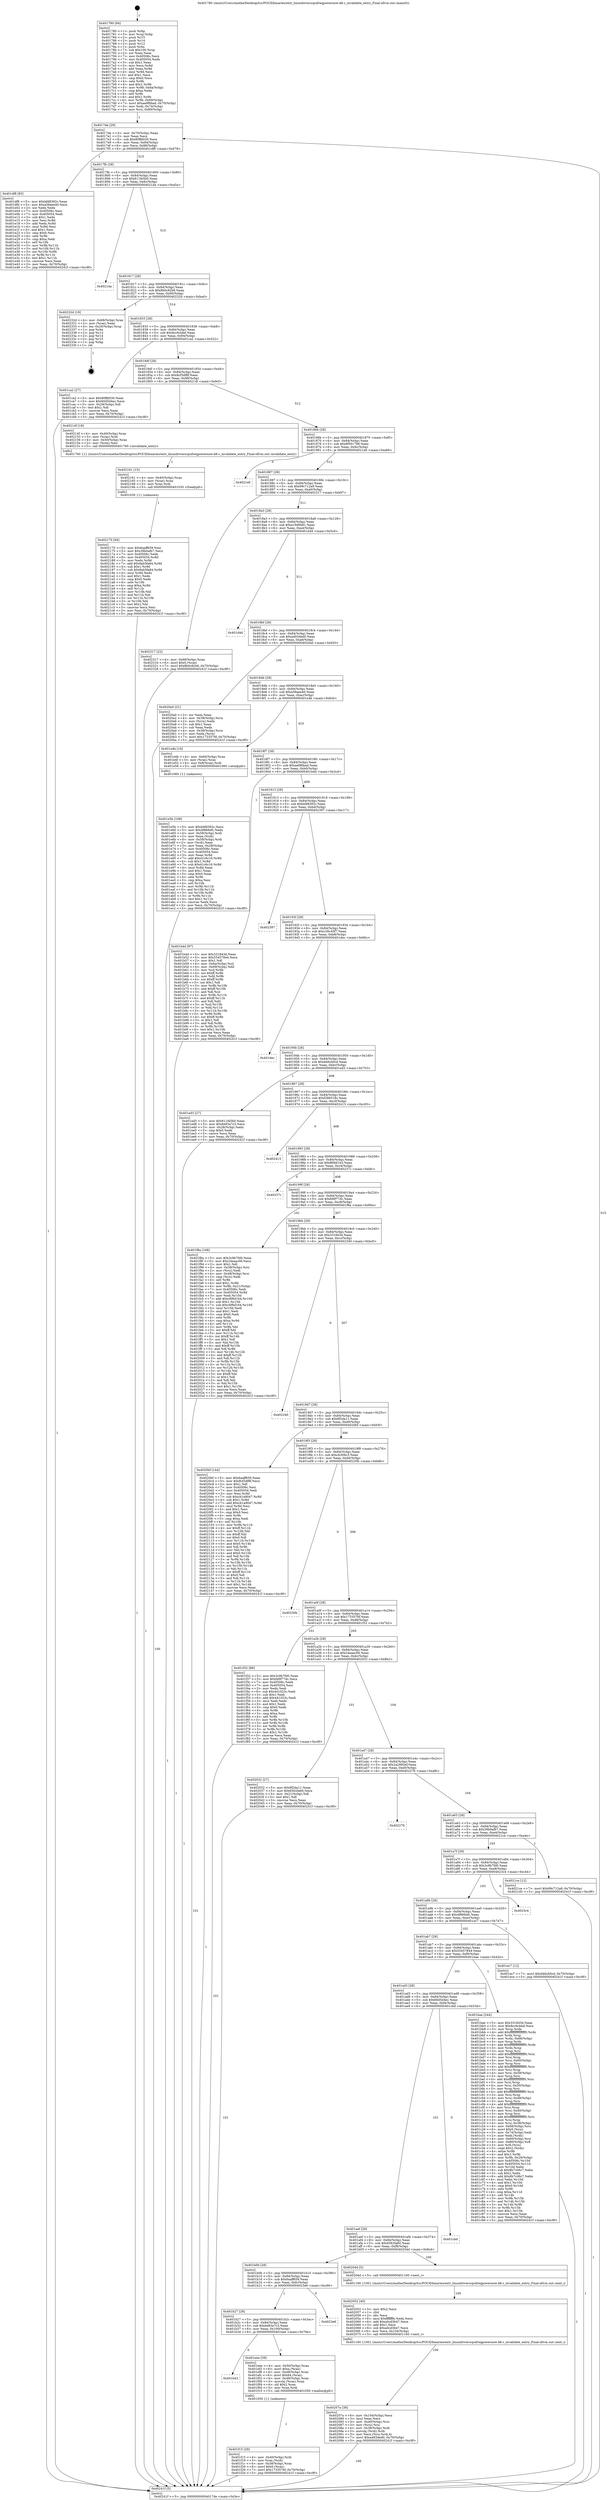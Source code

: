 digraph "0x401780" {
  label = "0x401780 (/mnt/c/Users/mathe/Desktop/tcc/POCII/binaries/extr_linuxdriverscpufreqpowernow-k8.c_invalidate_entry_Final-ollvm.out::main(0))"
  labelloc = "t"
  node[shape=record]

  Entry [label="",width=0.3,height=0.3,shape=circle,fillcolor=black,style=filled]
  "0x4017de" [label="{
     0x4017de [29]\l
     | [instrs]\l
     &nbsp;&nbsp;0x4017de \<+3\>: mov -0x70(%rbp),%eax\l
     &nbsp;&nbsp;0x4017e1 \<+2\>: mov %eax,%ecx\l
     &nbsp;&nbsp;0x4017e3 \<+6\>: sub $0x80ffd030,%ecx\l
     &nbsp;&nbsp;0x4017e9 \<+6\>: mov %eax,-0x84(%rbp)\l
     &nbsp;&nbsp;0x4017ef \<+6\>: mov %ecx,-0x88(%rbp)\l
     &nbsp;&nbsp;0x4017f5 \<+6\>: je 0000000000401df8 \<main+0x678\>\l
  }"]
  "0x401df8" [label="{
     0x401df8 [83]\l
     | [instrs]\l
     &nbsp;&nbsp;0x401df8 \<+5\>: mov $0xbfd8392c,%eax\l
     &nbsp;&nbsp;0x401dfd \<+5\>: mov $0xa58aee40,%ecx\l
     &nbsp;&nbsp;0x401e02 \<+2\>: xor %edx,%edx\l
     &nbsp;&nbsp;0x401e04 \<+7\>: mov 0x40506c,%esi\l
     &nbsp;&nbsp;0x401e0b \<+7\>: mov 0x405054,%edi\l
     &nbsp;&nbsp;0x401e12 \<+3\>: sub $0x1,%edx\l
     &nbsp;&nbsp;0x401e15 \<+3\>: mov %esi,%r8d\l
     &nbsp;&nbsp;0x401e18 \<+3\>: add %edx,%r8d\l
     &nbsp;&nbsp;0x401e1b \<+4\>: imul %r8d,%esi\l
     &nbsp;&nbsp;0x401e1f \<+3\>: and $0x1,%esi\l
     &nbsp;&nbsp;0x401e22 \<+3\>: cmp $0x0,%esi\l
     &nbsp;&nbsp;0x401e25 \<+4\>: sete %r9b\l
     &nbsp;&nbsp;0x401e29 \<+3\>: cmp $0xa,%edi\l
     &nbsp;&nbsp;0x401e2c \<+4\>: setl %r10b\l
     &nbsp;&nbsp;0x401e30 \<+3\>: mov %r9b,%r11b\l
     &nbsp;&nbsp;0x401e33 \<+3\>: and %r10b,%r11b\l
     &nbsp;&nbsp;0x401e36 \<+3\>: xor %r10b,%r9b\l
     &nbsp;&nbsp;0x401e39 \<+3\>: or %r9b,%r11b\l
     &nbsp;&nbsp;0x401e3c \<+4\>: test $0x1,%r11b\l
     &nbsp;&nbsp;0x401e40 \<+3\>: cmovne %ecx,%eax\l
     &nbsp;&nbsp;0x401e43 \<+3\>: mov %eax,-0x70(%rbp)\l
     &nbsp;&nbsp;0x401e46 \<+5\>: jmp 000000000040241f \<main+0xc9f\>\l
  }"]
  "0x4017fb" [label="{
     0x4017fb [28]\l
     | [instrs]\l
     &nbsp;&nbsp;0x4017fb \<+5\>: jmp 0000000000401800 \<main+0x80\>\l
     &nbsp;&nbsp;0x401800 \<+6\>: mov -0x84(%rbp),%eax\l
     &nbsp;&nbsp;0x401806 \<+5\>: sub $0x811fe5b0,%eax\l
     &nbsp;&nbsp;0x40180b \<+6\>: mov %eax,-0x8c(%rbp)\l
     &nbsp;&nbsp;0x401811 \<+6\>: je 00000000004021da \<main+0xa5a\>\l
  }"]
  Exit [label="",width=0.3,height=0.3,shape=circle,fillcolor=black,style=filled,peripheries=2]
  "0x4021da" [label="{
     0x4021da\l
  }", style=dashed]
  "0x401817" [label="{
     0x401817 [28]\l
     | [instrs]\l
     &nbsp;&nbsp;0x401817 \<+5\>: jmp 000000000040181c \<main+0x9c\>\l
     &nbsp;&nbsp;0x40181c \<+6\>: mov -0x84(%rbp),%eax\l
     &nbsp;&nbsp;0x401822 \<+5\>: sub $0x8b0c82b6,%eax\l
     &nbsp;&nbsp;0x401827 \<+6\>: mov %eax,-0x90(%rbp)\l
     &nbsp;&nbsp;0x40182d \<+6\>: je 000000000040232d \<main+0xbad\>\l
  }"]
  "0x402170" [label="{
     0x402170 [94]\l
     | [instrs]\l
     &nbsp;&nbsp;0x402170 \<+5\>: mov $0x6aaff659,%esi\l
     &nbsp;&nbsp;0x402175 \<+5\>: mov $0x39b0afb7,%ecx\l
     &nbsp;&nbsp;0x40217a \<+7\>: mov 0x40506c,%edx\l
     &nbsp;&nbsp;0x402181 \<+8\>: mov 0x405054,%r8d\l
     &nbsp;&nbsp;0x402189 \<+3\>: mov %edx,%r9d\l
     &nbsp;&nbsp;0x40218c \<+7\>: add $0x9ab5fa84,%r9d\l
     &nbsp;&nbsp;0x402193 \<+4\>: sub $0x1,%r9d\l
     &nbsp;&nbsp;0x402197 \<+7\>: sub $0x9ab5fa84,%r9d\l
     &nbsp;&nbsp;0x40219e \<+4\>: imul %r9d,%edx\l
     &nbsp;&nbsp;0x4021a2 \<+3\>: and $0x1,%edx\l
     &nbsp;&nbsp;0x4021a5 \<+3\>: cmp $0x0,%edx\l
     &nbsp;&nbsp;0x4021a8 \<+4\>: sete %r10b\l
     &nbsp;&nbsp;0x4021ac \<+4\>: cmp $0xa,%r8d\l
     &nbsp;&nbsp;0x4021b0 \<+4\>: setl %r11b\l
     &nbsp;&nbsp;0x4021b4 \<+3\>: mov %r10b,%bl\l
     &nbsp;&nbsp;0x4021b7 \<+3\>: and %r11b,%bl\l
     &nbsp;&nbsp;0x4021ba \<+3\>: xor %r11b,%r10b\l
     &nbsp;&nbsp;0x4021bd \<+3\>: or %r10b,%bl\l
     &nbsp;&nbsp;0x4021c0 \<+3\>: test $0x1,%bl\l
     &nbsp;&nbsp;0x4021c3 \<+3\>: cmovne %ecx,%esi\l
     &nbsp;&nbsp;0x4021c6 \<+3\>: mov %esi,-0x70(%rbp)\l
     &nbsp;&nbsp;0x4021c9 \<+5\>: jmp 000000000040241f \<main+0xc9f\>\l
  }"]
  "0x40232d" [label="{
     0x40232d [19]\l
     | [instrs]\l
     &nbsp;&nbsp;0x40232d \<+4\>: mov -0x68(%rbp),%rax\l
     &nbsp;&nbsp;0x402331 \<+2\>: mov (%rax),%eax\l
     &nbsp;&nbsp;0x402333 \<+4\>: lea -0x20(%rbp),%rsp\l
     &nbsp;&nbsp;0x402337 \<+1\>: pop %rbx\l
     &nbsp;&nbsp;0x402338 \<+2\>: pop %r12\l
     &nbsp;&nbsp;0x40233a \<+2\>: pop %r14\l
     &nbsp;&nbsp;0x40233c \<+2\>: pop %r15\l
     &nbsp;&nbsp;0x40233e \<+1\>: pop %rbp\l
     &nbsp;&nbsp;0x40233f \<+1\>: ret\l
  }"]
  "0x401833" [label="{
     0x401833 [28]\l
     | [instrs]\l
     &nbsp;&nbsp;0x401833 \<+5\>: jmp 0000000000401838 \<main+0xb8\>\l
     &nbsp;&nbsp;0x401838 \<+6\>: mov -0x84(%rbp),%eax\l
     &nbsp;&nbsp;0x40183e \<+5\>: sub $0x8cc6cbbd,%eax\l
     &nbsp;&nbsp;0x401843 \<+6\>: mov %eax,-0x94(%rbp)\l
     &nbsp;&nbsp;0x401849 \<+6\>: je 0000000000401ca2 \<main+0x522\>\l
  }"]
  "0x402161" [label="{
     0x402161 [15]\l
     | [instrs]\l
     &nbsp;&nbsp;0x402161 \<+4\>: mov -0x40(%rbp),%rax\l
     &nbsp;&nbsp;0x402165 \<+3\>: mov (%rax),%rax\l
     &nbsp;&nbsp;0x402168 \<+3\>: mov %rax,%rdi\l
     &nbsp;&nbsp;0x40216b \<+5\>: call 0000000000401030 \<free@plt\>\l
     | [calls]\l
     &nbsp;&nbsp;0x401030 \{1\} (unknown)\l
  }"]
  "0x401ca2" [label="{
     0x401ca2 [27]\l
     | [instrs]\l
     &nbsp;&nbsp;0x401ca2 \<+5\>: mov $0x80ffd030,%eax\l
     &nbsp;&nbsp;0x401ca7 \<+5\>: mov $0x60d5d4ec,%ecx\l
     &nbsp;&nbsp;0x401cac \<+3\>: mov -0x29(%rbp),%dl\l
     &nbsp;&nbsp;0x401caf \<+3\>: test $0x1,%dl\l
     &nbsp;&nbsp;0x401cb2 \<+3\>: cmovne %ecx,%eax\l
     &nbsp;&nbsp;0x401cb5 \<+3\>: mov %eax,-0x70(%rbp)\l
     &nbsp;&nbsp;0x401cb8 \<+5\>: jmp 000000000040241f \<main+0xc9f\>\l
  }"]
  "0x40184f" [label="{
     0x40184f [28]\l
     | [instrs]\l
     &nbsp;&nbsp;0x40184f \<+5\>: jmp 0000000000401854 \<main+0xd4\>\l
     &nbsp;&nbsp;0x401854 \<+6\>: mov -0x84(%rbp),%eax\l
     &nbsp;&nbsp;0x40185a \<+5\>: sub $0x8cf3df8f,%eax\l
     &nbsp;&nbsp;0x40185f \<+6\>: mov %eax,-0x98(%rbp)\l
     &nbsp;&nbsp;0x401865 \<+6\>: je 000000000040214f \<main+0x9cf\>\l
  }"]
  "0x40207a" [label="{
     0x40207a [38]\l
     | [instrs]\l
     &nbsp;&nbsp;0x40207a \<+6\>: mov -0x104(%rbp),%ecx\l
     &nbsp;&nbsp;0x402080 \<+3\>: imul %eax,%ecx\l
     &nbsp;&nbsp;0x402083 \<+4\>: mov -0x40(%rbp),%rsi\l
     &nbsp;&nbsp;0x402087 \<+3\>: mov (%rsi),%rsi\l
     &nbsp;&nbsp;0x40208a \<+4\>: mov -0x38(%rbp),%rdi\l
     &nbsp;&nbsp;0x40208e \<+3\>: movslq (%rdi),%rdi\l
     &nbsp;&nbsp;0x402091 \<+3\>: mov %ecx,(%rsi,%rdi,4)\l
     &nbsp;&nbsp;0x402094 \<+7\>: movl $0xa493ded0,-0x70(%rbp)\l
     &nbsp;&nbsp;0x40209b \<+5\>: jmp 000000000040241f \<main+0xc9f\>\l
  }"]
  "0x40214f" [label="{
     0x40214f [18]\l
     | [instrs]\l
     &nbsp;&nbsp;0x40214f \<+4\>: mov -0x40(%rbp),%rax\l
     &nbsp;&nbsp;0x402153 \<+3\>: mov (%rax),%rdi\l
     &nbsp;&nbsp;0x402156 \<+4\>: mov -0x50(%rbp),%rax\l
     &nbsp;&nbsp;0x40215a \<+2\>: mov (%rax),%esi\l
     &nbsp;&nbsp;0x40215c \<+5\>: call 0000000000401760 \<invalidate_entry\>\l
     | [calls]\l
     &nbsp;&nbsp;0x401760 \{1\} (/mnt/c/Users/mathe/Desktop/tcc/POCII/binaries/extr_linuxdriverscpufreqpowernow-k8.c_invalidate_entry_Final-ollvm.out::invalidate_entry)\l
  }"]
  "0x40186b" [label="{
     0x40186b [28]\l
     | [instrs]\l
     &nbsp;&nbsp;0x40186b \<+5\>: jmp 0000000000401870 \<main+0xf0\>\l
     &nbsp;&nbsp;0x401870 \<+6\>: mov -0x84(%rbp),%eax\l
     &nbsp;&nbsp;0x401876 \<+5\>: sub $0x8f591798,%eax\l
     &nbsp;&nbsp;0x40187b \<+6\>: mov %eax,-0x9c(%rbp)\l
     &nbsp;&nbsp;0x401881 \<+6\>: je 00000000004021e6 \<main+0xa66\>\l
  }"]
  "0x402052" [label="{
     0x402052 [40]\l
     | [instrs]\l
     &nbsp;&nbsp;0x402052 \<+5\>: mov $0x2,%ecx\l
     &nbsp;&nbsp;0x402057 \<+1\>: cltd\l
     &nbsp;&nbsp;0x402058 \<+2\>: idiv %ecx\l
     &nbsp;&nbsp;0x40205a \<+6\>: imul $0xfffffffe,%edx,%ecx\l
     &nbsp;&nbsp;0x402060 \<+6\>: add $0xa0cd3b47,%ecx\l
     &nbsp;&nbsp;0x402066 \<+3\>: add $0x1,%ecx\l
     &nbsp;&nbsp;0x402069 \<+6\>: sub $0xa0cd3b47,%ecx\l
     &nbsp;&nbsp;0x40206f \<+6\>: mov %ecx,-0x104(%rbp)\l
     &nbsp;&nbsp;0x402075 \<+5\>: call 0000000000401160 \<next_i\>\l
     | [calls]\l
     &nbsp;&nbsp;0x401160 \{100\} (/mnt/c/Users/mathe/Desktop/tcc/POCII/binaries/extr_linuxdriverscpufreqpowernow-k8.c_invalidate_entry_Final-ollvm.out::next_i)\l
  }"]
  "0x4021e6" [label="{
     0x4021e6\l
  }", style=dashed]
  "0x401887" [label="{
     0x401887 [28]\l
     | [instrs]\l
     &nbsp;&nbsp;0x401887 \<+5\>: jmp 000000000040188c \<main+0x10c\>\l
     &nbsp;&nbsp;0x40188c \<+6\>: mov -0x84(%rbp),%eax\l
     &nbsp;&nbsp;0x401892 \<+5\>: sub $0x99c712a9,%eax\l
     &nbsp;&nbsp;0x401897 \<+6\>: mov %eax,-0xa0(%rbp)\l
     &nbsp;&nbsp;0x40189d \<+6\>: je 0000000000402317 \<main+0xb97\>\l
  }"]
  "0x401f15" [label="{
     0x401f15 [29]\l
     | [instrs]\l
     &nbsp;&nbsp;0x401f15 \<+4\>: mov -0x40(%rbp),%rdi\l
     &nbsp;&nbsp;0x401f19 \<+3\>: mov %rax,(%rdi)\l
     &nbsp;&nbsp;0x401f1c \<+4\>: mov -0x38(%rbp),%rax\l
     &nbsp;&nbsp;0x401f20 \<+6\>: movl $0x0,(%rax)\l
     &nbsp;&nbsp;0x401f26 \<+7\>: movl $0x1733576f,-0x70(%rbp)\l
     &nbsp;&nbsp;0x401f2d \<+5\>: jmp 000000000040241f \<main+0xc9f\>\l
  }"]
  "0x402317" [label="{
     0x402317 [22]\l
     | [instrs]\l
     &nbsp;&nbsp;0x402317 \<+4\>: mov -0x68(%rbp),%rax\l
     &nbsp;&nbsp;0x40231b \<+6\>: movl $0x0,(%rax)\l
     &nbsp;&nbsp;0x402321 \<+7\>: movl $0x8b0c82b6,-0x70(%rbp)\l
     &nbsp;&nbsp;0x402328 \<+5\>: jmp 000000000040241f \<main+0xc9f\>\l
  }"]
  "0x4018a3" [label="{
     0x4018a3 [28]\l
     | [instrs]\l
     &nbsp;&nbsp;0x4018a3 \<+5\>: jmp 00000000004018a8 \<main+0x128\>\l
     &nbsp;&nbsp;0x4018a8 \<+6\>: mov -0x84(%rbp),%eax\l
     &nbsp;&nbsp;0x4018ae \<+5\>: sub $0xa19d6b81,%eax\l
     &nbsp;&nbsp;0x4018b3 \<+6\>: mov %eax,-0xa4(%rbp)\l
     &nbsp;&nbsp;0x4018b9 \<+6\>: je 0000000000401d4d \<main+0x5cd\>\l
  }"]
  "0x401b43" [label="{
     0x401b43\l
  }", style=dashed]
  "0x401d4d" [label="{
     0x401d4d\l
  }", style=dashed]
  "0x4018bf" [label="{
     0x4018bf [28]\l
     | [instrs]\l
     &nbsp;&nbsp;0x4018bf \<+5\>: jmp 00000000004018c4 \<main+0x144\>\l
     &nbsp;&nbsp;0x4018c4 \<+6\>: mov -0x84(%rbp),%eax\l
     &nbsp;&nbsp;0x4018ca \<+5\>: sub $0xa493ded0,%eax\l
     &nbsp;&nbsp;0x4018cf \<+6\>: mov %eax,-0xa8(%rbp)\l
     &nbsp;&nbsp;0x4018d5 \<+6\>: je 00000000004020a0 \<main+0x920\>\l
  }"]
  "0x401eee" [label="{
     0x401eee [39]\l
     | [instrs]\l
     &nbsp;&nbsp;0x401eee \<+4\>: mov -0x50(%rbp),%rax\l
     &nbsp;&nbsp;0x401ef2 \<+6\>: movl $0xa,(%rax)\l
     &nbsp;&nbsp;0x401ef8 \<+4\>: mov -0x48(%rbp),%rax\l
     &nbsp;&nbsp;0x401efc \<+6\>: movl $0x64,(%rax)\l
     &nbsp;&nbsp;0x401f02 \<+4\>: mov -0x48(%rbp),%rax\l
     &nbsp;&nbsp;0x401f06 \<+3\>: movslq (%rax),%rax\l
     &nbsp;&nbsp;0x401f09 \<+4\>: shl $0x2,%rax\l
     &nbsp;&nbsp;0x401f0d \<+3\>: mov %rax,%rdi\l
     &nbsp;&nbsp;0x401f10 \<+5\>: call 0000000000401050 \<malloc@plt\>\l
     | [calls]\l
     &nbsp;&nbsp;0x401050 \{1\} (unknown)\l
  }"]
  "0x4020a0" [label="{
     0x4020a0 [31]\l
     | [instrs]\l
     &nbsp;&nbsp;0x4020a0 \<+2\>: xor %eax,%eax\l
     &nbsp;&nbsp;0x4020a2 \<+4\>: mov -0x38(%rbp),%rcx\l
     &nbsp;&nbsp;0x4020a6 \<+2\>: mov (%rcx),%edx\l
     &nbsp;&nbsp;0x4020a8 \<+3\>: sub $0x1,%eax\l
     &nbsp;&nbsp;0x4020ab \<+2\>: sub %eax,%edx\l
     &nbsp;&nbsp;0x4020ad \<+4\>: mov -0x38(%rbp),%rcx\l
     &nbsp;&nbsp;0x4020b1 \<+2\>: mov %edx,(%rcx)\l
     &nbsp;&nbsp;0x4020b3 \<+7\>: movl $0x1733576f,-0x70(%rbp)\l
     &nbsp;&nbsp;0x4020ba \<+5\>: jmp 000000000040241f \<main+0xc9f\>\l
  }"]
  "0x4018db" [label="{
     0x4018db [28]\l
     | [instrs]\l
     &nbsp;&nbsp;0x4018db \<+5\>: jmp 00000000004018e0 \<main+0x160\>\l
     &nbsp;&nbsp;0x4018e0 \<+6\>: mov -0x84(%rbp),%eax\l
     &nbsp;&nbsp;0x4018e6 \<+5\>: sub $0xa58aee40,%eax\l
     &nbsp;&nbsp;0x4018eb \<+6\>: mov %eax,-0xac(%rbp)\l
     &nbsp;&nbsp;0x4018f1 \<+6\>: je 0000000000401e4b \<main+0x6cb\>\l
  }"]
  "0x401b27" [label="{
     0x401b27 [28]\l
     | [instrs]\l
     &nbsp;&nbsp;0x401b27 \<+5\>: jmp 0000000000401b2c \<main+0x3ac\>\l
     &nbsp;&nbsp;0x401b2c \<+6\>: mov -0x84(%rbp),%eax\l
     &nbsp;&nbsp;0x401b32 \<+5\>: sub $0x6e83a7c3,%eax\l
     &nbsp;&nbsp;0x401b37 \<+6\>: mov %eax,-0x100(%rbp)\l
     &nbsp;&nbsp;0x401b3d \<+6\>: je 0000000000401eee \<main+0x76e\>\l
  }"]
  "0x401e4b" [label="{
     0x401e4b [16]\l
     | [instrs]\l
     &nbsp;&nbsp;0x401e4b \<+4\>: mov -0x60(%rbp),%rax\l
     &nbsp;&nbsp;0x401e4f \<+3\>: mov (%rax),%rax\l
     &nbsp;&nbsp;0x401e52 \<+4\>: mov 0x8(%rax),%rdi\l
     &nbsp;&nbsp;0x401e56 \<+5\>: call 0000000000401060 \<atoi@plt\>\l
     | [calls]\l
     &nbsp;&nbsp;0x401060 \{1\} (unknown)\l
  }"]
  "0x4018f7" [label="{
     0x4018f7 [28]\l
     | [instrs]\l
     &nbsp;&nbsp;0x4018f7 \<+5\>: jmp 00000000004018fc \<main+0x17c\>\l
     &nbsp;&nbsp;0x4018fc \<+6\>: mov -0x84(%rbp),%eax\l
     &nbsp;&nbsp;0x401902 \<+5\>: sub $0xae9f6bad,%eax\l
     &nbsp;&nbsp;0x401907 \<+6\>: mov %eax,-0xb0(%rbp)\l
     &nbsp;&nbsp;0x40190d \<+6\>: je 0000000000401b4d \<main+0x3cd\>\l
  }"]
  "0x4023e6" [label="{
     0x4023e6\l
  }", style=dashed]
  "0x401b4d" [label="{
     0x401b4d [97]\l
     | [instrs]\l
     &nbsp;&nbsp;0x401b4d \<+5\>: mov $0x331843d,%eax\l
     &nbsp;&nbsp;0x401b52 \<+5\>: mov $0x55457844,%ecx\l
     &nbsp;&nbsp;0x401b57 \<+2\>: mov $0x1,%dl\l
     &nbsp;&nbsp;0x401b59 \<+4\>: mov -0x6a(%rbp),%sil\l
     &nbsp;&nbsp;0x401b5d \<+4\>: mov -0x69(%rbp),%dil\l
     &nbsp;&nbsp;0x401b61 \<+3\>: mov %sil,%r8b\l
     &nbsp;&nbsp;0x401b64 \<+4\>: xor $0xff,%r8b\l
     &nbsp;&nbsp;0x401b68 \<+3\>: mov %dil,%r9b\l
     &nbsp;&nbsp;0x401b6b \<+4\>: xor $0xff,%r9b\l
     &nbsp;&nbsp;0x401b6f \<+3\>: xor $0x1,%dl\l
     &nbsp;&nbsp;0x401b72 \<+3\>: mov %r8b,%r10b\l
     &nbsp;&nbsp;0x401b75 \<+4\>: and $0xff,%r10b\l
     &nbsp;&nbsp;0x401b79 \<+3\>: and %dl,%sil\l
     &nbsp;&nbsp;0x401b7c \<+3\>: mov %r9b,%r11b\l
     &nbsp;&nbsp;0x401b7f \<+4\>: and $0xff,%r11b\l
     &nbsp;&nbsp;0x401b83 \<+3\>: and %dl,%dil\l
     &nbsp;&nbsp;0x401b86 \<+3\>: or %sil,%r10b\l
     &nbsp;&nbsp;0x401b89 \<+3\>: or %dil,%r11b\l
     &nbsp;&nbsp;0x401b8c \<+3\>: xor %r11b,%r10b\l
     &nbsp;&nbsp;0x401b8f \<+3\>: or %r9b,%r8b\l
     &nbsp;&nbsp;0x401b92 \<+4\>: xor $0xff,%r8b\l
     &nbsp;&nbsp;0x401b96 \<+3\>: or $0x1,%dl\l
     &nbsp;&nbsp;0x401b99 \<+3\>: and %dl,%r8b\l
     &nbsp;&nbsp;0x401b9c \<+3\>: or %r8b,%r10b\l
     &nbsp;&nbsp;0x401b9f \<+4\>: test $0x1,%r10b\l
     &nbsp;&nbsp;0x401ba3 \<+3\>: cmovne %ecx,%eax\l
     &nbsp;&nbsp;0x401ba6 \<+3\>: mov %eax,-0x70(%rbp)\l
     &nbsp;&nbsp;0x401ba9 \<+5\>: jmp 000000000040241f \<main+0xc9f\>\l
  }"]
  "0x401913" [label="{
     0x401913 [28]\l
     | [instrs]\l
     &nbsp;&nbsp;0x401913 \<+5\>: jmp 0000000000401918 \<main+0x198\>\l
     &nbsp;&nbsp;0x401918 \<+6\>: mov -0x84(%rbp),%eax\l
     &nbsp;&nbsp;0x40191e \<+5\>: sub $0xbfd8392c,%eax\l
     &nbsp;&nbsp;0x401923 \<+6\>: mov %eax,-0xb4(%rbp)\l
     &nbsp;&nbsp;0x401929 \<+6\>: je 0000000000402397 \<main+0xc17\>\l
  }"]
  "0x40241f" [label="{
     0x40241f [5]\l
     | [instrs]\l
     &nbsp;&nbsp;0x40241f \<+5\>: jmp 00000000004017de \<main+0x5e\>\l
  }"]
  "0x401780" [label="{
     0x401780 [94]\l
     | [instrs]\l
     &nbsp;&nbsp;0x401780 \<+1\>: push %rbp\l
     &nbsp;&nbsp;0x401781 \<+3\>: mov %rsp,%rbp\l
     &nbsp;&nbsp;0x401784 \<+2\>: push %r15\l
     &nbsp;&nbsp;0x401786 \<+2\>: push %r14\l
     &nbsp;&nbsp;0x401788 \<+2\>: push %r12\l
     &nbsp;&nbsp;0x40178a \<+1\>: push %rbx\l
     &nbsp;&nbsp;0x40178b \<+7\>: sub $0x100,%rsp\l
     &nbsp;&nbsp;0x401792 \<+2\>: xor %eax,%eax\l
     &nbsp;&nbsp;0x401794 \<+7\>: mov 0x40506c,%ecx\l
     &nbsp;&nbsp;0x40179b \<+7\>: mov 0x405054,%edx\l
     &nbsp;&nbsp;0x4017a2 \<+3\>: sub $0x1,%eax\l
     &nbsp;&nbsp;0x4017a5 \<+3\>: mov %ecx,%r8d\l
     &nbsp;&nbsp;0x4017a8 \<+3\>: add %eax,%r8d\l
     &nbsp;&nbsp;0x4017ab \<+4\>: imul %r8d,%ecx\l
     &nbsp;&nbsp;0x4017af \<+3\>: and $0x1,%ecx\l
     &nbsp;&nbsp;0x4017b2 \<+3\>: cmp $0x0,%ecx\l
     &nbsp;&nbsp;0x4017b5 \<+4\>: sete %r9b\l
     &nbsp;&nbsp;0x4017b9 \<+4\>: and $0x1,%r9b\l
     &nbsp;&nbsp;0x4017bd \<+4\>: mov %r9b,-0x6a(%rbp)\l
     &nbsp;&nbsp;0x4017c1 \<+3\>: cmp $0xa,%edx\l
     &nbsp;&nbsp;0x4017c4 \<+4\>: setl %r9b\l
     &nbsp;&nbsp;0x4017c8 \<+4\>: and $0x1,%r9b\l
     &nbsp;&nbsp;0x4017cc \<+4\>: mov %r9b,-0x69(%rbp)\l
     &nbsp;&nbsp;0x4017d0 \<+7\>: movl $0xae9f6bad,-0x70(%rbp)\l
     &nbsp;&nbsp;0x4017d7 \<+3\>: mov %edi,-0x74(%rbp)\l
     &nbsp;&nbsp;0x4017da \<+4\>: mov %rsi,-0x80(%rbp)\l
  }"]
  "0x401b0b" [label="{
     0x401b0b [28]\l
     | [instrs]\l
     &nbsp;&nbsp;0x401b0b \<+5\>: jmp 0000000000401b10 \<main+0x390\>\l
     &nbsp;&nbsp;0x401b10 \<+6\>: mov -0x84(%rbp),%eax\l
     &nbsp;&nbsp;0x401b16 \<+5\>: sub $0x6aaff659,%eax\l
     &nbsp;&nbsp;0x401b1b \<+6\>: mov %eax,-0xfc(%rbp)\l
     &nbsp;&nbsp;0x401b21 \<+6\>: je 00000000004023e6 \<main+0xc66\>\l
  }"]
  "0x402397" [label="{
     0x402397\l
  }", style=dashed]
  "0x40192f" [label="{
     0x40192f [28]\l
     | [instrs]\l
     &nbsp;&nbsp;0x40192f \<+5\>: jmp 0000000000401934 \<main+0x1b4\>\l
     &nbsp;&nbsp;0x401934 \<+6\>: mov -0x84(%rbp),%eax\l
     &nbsp;&nbsp;0x40193a \<+5\>: sub $0xc26c45f7,%eax\l
     &nbsp;&nbsp;0x40193f \<+6\>: mov %eax,-0xb8(%rbp)\l
     &nbsp;&nbsp;0x401945 \<+6\>: je 0000000000401dec \<main+0x66c\>\l
  }"]
  "0x40204d" [label="{
     0x40204d [5]\l
     | [instrs]\l
     &nbsp;&nbsp;0x40204d \<+5\>: call 0000000000401160 \<next_i\>\l
     | [calls]\l
     &nbsp;&nbsp;0x401160 \{100\} (/mnt/c/Users/mathe/Desktop/tcc/POCII/binaries/extr_linuxdriverscpufreqpowernow-k8.c_invalidate_entry_Final-ollvm.out::next_i)\l
  }"]
  "0x401dec" [label="{
     0x401dec\l
  }", style=dashed]
  "0x40194b" [label="{
     0x40194b [28]\l
     | [instrs]\l
     &nbsp;&nbsp;0x40194b \<+5\>: jmp 0000000000401950 \<main+0x1d0\>\l
     &nbsp;&nbsp;0x401950 \<+6\>: mov -0x84(%rbp),%eax\l
     &nbsp;&nbsp;0x401956 \<+5\>: sub $0xdddcb0cd,%eax\l
     &nbsp;&nbsp;0x40195b \<+6\>: mov %eax,-0xbc(%rbp)\l
     &nbsp;&nbsp;0x401961 \<+6\>: je 0000000000401ed3 \<main+0x753\>\l
  }"]
  "0x401aef" [label="{
     0x401aef [28]\l
     | [instrs]\l
     &nbsp;&nbsp;0x401aef \<+5\>: jmp 0000000000401af4 \<main+0x374\>\l
     &nbsp;&nbsp;0x401af4 \<+6\>: mov -0x84(%rbp),%eax\l
     &nbsp;&nbsp;0x401afa \<+5\>: sub $0x6562fa60,%eax\l
     &nbsp;&nbsp;0x401aff \<+6\>: mov %eax,-0xf8(%rbp)\l
     &nbsp;&nbsp;0x401b05 \<+6\>: je 000000000040204d \<main+0x8cd\>\l
  }"]
  "0x401ed3" [label="{
     0x401ed3 [27]\l
     | [instrs]\l
     &nbsp;&nbsp;0x401ed3 \<+5\>: mov $0x811fe5b0,%eax\l
     &nbsp;&nbsp;0x401ed8 \<+5\>: mov $0x6e83a7c3,%ecx\l
     &nbsp;&nbsp;0x401edd \<+3\>: mov -0x28(%rbp),%edx\l
     &nbsp;&nbsp;0x401ee0 \<+3\>: cmp $0x0,%edx\l
     &nbsp;&nbsp;0x401ee3 \<+3\>: cmove %ecx,%eax\l
     &nbsp;&nbsp;0x401ee6 \<+3\>: mov %eax,-0x70(%rbp)\l
     &nbsp;&nbsp;0x401ee9 \<+5\>: jmp 000000000040241f \<main+0xc9f\>\l
  }"]
  "0x401967" [label="{
     0x401967 [28]\l
     | [instrs]\l
     &nbsp;&nbsp;0x401967 \<+5\>: jmp 000000000040196c \<main+0x1ec\>\l
     &nbsp;&nbsp;0x40196c \<+6\>: mov -0x84(%rbp),%eax\l
     &nbsp;&nbsp;0x401972 \<+5\>: sub $0xf286518c,%eax\l
     &nbsp;&nbsp;0x401977 \<+6\>: mov %eax,-0xc0(%rbp)\l
     &nbsp;&nbsp;0x40197d \<+6\>: je 0000000000402413 \<main+0xc93\>\l
  }"]
  "0x401cbd" [label="{
     0x401cbd\l
  }", style=dashed]
  "0x402413" [label="{
     0x402413\l
  }", style=dashed]
  "0x401983" [label="{
     0x401983 [28]\l
     | [instrs]\l
     &nbsp;&nbsp;0x401983 \<+5\>: jmp 0000000000401988 \<main+0x208\>\l
     &nbsp;&nbsp;0x401988 \<+6\>: mov -0x84(%rbp),%eax\l
     &nbsp;&nbsp;0x40198e \<+5\>: sub $0xf6f461b3,%eax\l
     &nbsp;&nbsp;0x401993 \<+6\>: mov %eax,-0xc4(%rbp)\l
     &nbsp;&nbsp;0x401999 \<+6\>: je 000000000040237c \<main+0xbfc\>\l
  }"]
  "0x401e5b" [label="{
     0x401e5b [108]\l
     | [instrs]\l
     &nbsp;&nbsp;0x401e5b \<+5\>: mov $0xbfd8392c,%ecx\l
     &nbsp;&nbsp;0x401e60 \<+5\>: mov $0x4f866efc,%edx\l
     &nbsp;&nbsp;0x401e65 \<+4\>: mov -0x58(%rbp),%rdi\l
     &nbsp;&nbsp;0x401e69 \<+2\>: mov %eax,(%rdi)\l
     &nbsp;&nbsp;0x401e6b \<+4\>: mov -0x58(%rbp),%rdi\l
     &nbsp;&nbsp;0x401e6f \<+2\>: mov (%rdi),%eax\l
     &nbsp;&nbsp;0x401e71 \<+3\>: mov %eax,-0x28(%rbp)\l
     &nbsp;&nbsp;0x401e74 \<+7\>: mov 0x40506c,%eax\l
     &nbsp;&nbsp;0x401e7b \<+7\>: mov 0x405054,%esi\l
     &nbsp;&nbsp;0x401e82 \<+3\>: mov %eax,%r8d\l
     &nbsp;&nbsp;0x401e85 \<+7\>: add $0xd1c6c16,%r8d\l
     &nbsp;&nbsp;0x401e8c \<+4\>: sub $0x1,%r8d\l
     &nbsp;&nbsp;0x401e90 \<+7\>: sub $0xd1c6c16,%r8d\l
     &nbsp;&nbsp;0x401e97 \<+4\>: imul %r8d,%eax\l
     &nbsp;&nbsp;0x401e9b \<+3\>: and $0x1,%eax\l
     &nbsp;&nbsp;0x401e9e \<+3\>: cmp $0x0,%eax\l
     &nbsp;&nbsp;0x401ea1 \<+4\>: sete %r9b\l
     &nbsp;&nbsp;0x401ea5 \<+3\>: cmp $0xa,%esi\l
     &nbsp;&nbsp;0x401ea8 \<+4\>: setl %r10b\l
     &nbsp;&nbsp;0x401eac \<+3\>: mov %r9b,%r11b\l
     &nbsp;&nbsp;0x401eaf \<+3\>: and %r10b,%r11b\l
     &nbsp;&nbsp;0x401eb2 \<+3\>: xor %r10b,%r9b\l
     &nbsp;&nbsp;0x401eb5 \<+3\>: or %r9b,%r11b\l
     &nbsp;&nbsp;0x401eb8 \<+4\>: test $0x1,%r11b\l
     &nbsp;&nbsp;0x401ebc \<+3\>: cmovne %edx,%ecx\l
     &nbsp;&nbsp;0x401ebf \<+3\>: mov %ecx,-0x70(%rbp)\l
     &nbsp;&nbsp;0x401ec2 \<+5\>: jmp 000000000040241f \<main+0xc9f\>\l
  }"]
  "0x40237c" [label="{
     0x40237c\l
  }", style=dashed]
  "0x40199f" [label="{
     0x40199f [28]\l
     | [instrs]\l
     &nbsp;&nbsp;0x40199f \<+5\>: jmp 00000000004019a4 \<main+0x224\>\l
     &nbsp;&nbsp;0x4019a4 \<+6\>: mov -0x84(%rbp),%eax\l
     &nbsp;&nbsp;0x4019aa \<+5\>: sub $0xfd9f77dc,%eax\l
     &nbsp;&nbsp;0x4019af \<+6\>: mov %eax,-0xc8(%rbp)\l
     &nbsp;&nbsp;0x4019b5 \<+6\>: je 0000000000401f8a \<main+0x80a\>\l
  }"]
  "0x401ad3" [label="{
     0x401ad3 [28]\l
     | [instrs]\l
     &nbsp;&nbsp;0x401ad3 \<+5\>: jmp 0000000000401ad8 \<main+0x358\>\l
     &nbsp;&nbsp;0x401ad8 \<+6\>: mov -0x84(%rbp),%eax\l
     &nbsp;&nbsp;0x401ade \<+5\>: sub $0x60d5d4ec,%eax\l
     &nbsp;&nbsp;0x401ae3 \<+6\>: mov %eax,-0xf4(%rbp)\l
     &nbsp;&nbsp;0x401ae9 \<+6\>: je 0000000000401cbd \<main+0x53d\>\l
  }"]
  "0x401f8a" [label="{
     0x401f8a [168]\l
     | [instrs]\l
     &nbsp;&nbsp;0x401f8a \<+5\>: mov $0x3c9b7fd0,%eax\l
     &nbsp;&nbsp;0x401f8f \<+5\>: mov $0x24eaac06,%ecx\l
     &nbsp;&nbsp;0x401f94 \<+2\>: mov $0x1,%dl\l
     &nbsp;&nbsp;0x401f96 \<+4\>: mov -0x38(%rbp),%rsi\l
     &nbsp;&nbsp;0x401f9a \<+2\>: mov (%rsi),%edi\l
     &nbsp;&nbsp;0x401f9c \<+4\>: mov -0x48(%rbp),%rsi\l
     &nbsp;&nbsp;0x401fa0 \<+2\>: cmp (%rsi),%edi\l
     &nbsp;&nbsp;0x401fa2 \<+4\>: setl %r8b\l
     &nbsp;&nbsp;0x401fa6 \<+4\>: and $0x1,%r8b\l
     &nbsp;&nbsp;0x401faa \<+4\>: mov %r8b,-0x21(%rbp)\l
     &nbsp;&nbsp;0x401fae \<+7\>: mov 0x40506c,%edi\l
     &nbsp;&nbsp;0x401fb5 \<+8\>: mov 0x405054,%r9d\l
     &nbsp;&nbsp;0x401fbd \<+3\>: mov %edi,%r10d\l
     &nbsp;&nbsp;0x401fc0 \<+7\>: add $0xc6f6d164,%r10d\l
     &nbsp;&nbsp;0x401fc7 \<+4\>: sub $0x1,%r10d\l
     &nbsp;&nbsp;0x401fcb \<+7\>: sub $0xc6f6d164,%r10d\l
     &nbsp;&nbsp;0x401fd2 \<+4\>: imul %r10d,%edi\l
     &nbsp;&nbsp;0x401fd6 \<+3\>: and $0x1,%edi\l
     &nbsp;&nbsp;0x401fd9 \<+3\>: cmp $0x0,%edi\l
     &nbsp;&nbsp;0x401fdc \<+4\>: sete %r8b\l
     &nbsp;&nbsp;0x401fe0 \<+4\>: cmp $0xa,%r9d\l
     &nbsp;&nbsp;0x401fe4 \<+4\>: setl %r11b\l
     &nbsp;&nbsp;0x401fe8 \<+3\>: mov %r8b,%bl\l
     &nbsp;&nbsp;0x401feb \<+3\>: xor $0xff,%bl\l
     &nbsp;&nbsp;0x401fee \<+3\>: mov %r11b,%r14b\l
     &nbsp;&nbsp;0x401ff1 \<+4\>: xor $0xff,%r14b\l
     &nbsp;&nbsp;0x401ff5 \<+3\>: xor $0x1,%dl\l
     &nbsp;&nbsp;0x401ff8 \<+3\>: mov %bl,%r15b\l
     &nbsp;&nbsp;0x401ffb \<+4\>: and $0xff,%r15b\l
     &nbsp;&nbsp;0x401fff \<+3\>: and %dl,%r8b\l
     &nbsp;&nbsp;0x402002 \<+3\>: mov %r14b,%r12b\l
     &nbsp;&nbsp;0x402005 \<+4\>: and $0xff,%r12b\l
     &nbsp;&nbsp;0x402009 \<+3\>: and %dl,%r11b\l
     &nbsp;&nbsp;0x40200c \<+3\>: or %r8b,%r15b\l
     &nbsp;&nbsp;0x40200f \<+3\>: or %r11b,%r12b\l
     &nbsp;&nbsp;0x402012 \<+3\>: xor %r12b,%r15b\l
     &nbsp;&nbsp;0x402015 \<+3\>: or %r14b,%bl\l
     &nbsp;&nbsp;0x402018 \<+3\>: xor $0xff,%bl\l
     &nbsp;&nbsp;0x40201b \<+3\>: or $0x1,%dl\l
     &nbsp;&nbsp;0x40201e \<+2\>: and %dl,%bl\l
     &nbsp;&nbsp;0x402020 \<+3\>: or %bl,%r15b\l
     &nbsp;&nbsp;0x402023 \<+4\>: test $0x1,%r15b\l
     &nbsp;&nbsp;0x402027 \<+3\>: cmovne %ecx,%eax\l
     &nbsp;&nbsp;0x40202a \<+3\>: mov %eax,-0x70(%rbp)\l
     &nbsp;&nbsp;0x40202d \<+5\>: jmp 000000000040241f \<main+0xc9f\>\l
  }"]
  "0x4019bb" [label="{
     0x4019bb [28]\l
     | [instrs]\l
     &nbsp;&nbsp;0x4019bb \<+5\>: jmp 00000000004019c0 \<main+0x240\>\l
     &nbsp;&nbsp;0x4019c0 \<+6\>: mov -0x84(%rbp),%eax\l
     &nbsp;&nbsp;0x4019c6 \<+5\>: sub $0x331843d,%eax\l
     &nbsp;&nbsp;0x4019cb \<+6\>: mov %eax,-0xcc(%rbp)\l
     &nbsp;&nbsp;0x4019d1 \<+6\>: je 0000000000402340 \<main+0xbc0\>\l
  }"]
  "0x401bae" [label="{
     0x401bae [244]\l
     | [instrs]\l
     &nbsp;&nbsp;0x401bae \<+5\>: mov $0x331843d,%eax\l
     &nbsp;&nbsp;0x401bb3 \<+5\>: mov $0x8cc6cbbd,%ecx\l
     &nbsp;&nbsp;0x401bb8 \<+3\>: mov %rsp,%rdx\l
     &nbsp;&nbsp;0x401bbb \<+4\>: add $0xfffffffffffffff0,%rdx\l
     &nbsp;&nbsp;0x401bbf \<+3\>: mov %rdx,%rsp\l
     &nbsp;&nbsp;0x401bc2 \<+4\>: mov %rdx,-0x68(%rbp)\l
     &nbsp;&nbsp;0x401bc6 \<+3\>: mov %rsp,%rdx\l
     &nbsp;&nbsp;0x401bc9 \<+4\>: add $0xfffffffffffffff0,%rdx\l
     &nbsp;&nbsp;0x401bcd \<+3\>: mov %rdx,%rsp\l
     &nbsp;&nbsp;0x401bd0 \<+3\>: mov %rsp,%rsi\l
     &nbsp;&nbsp;0x401bd3 \<+4\>: add $0xfffffffffffffff0,%rsi\l
     &nbsp;&nbsp;0x401bd7 \<+3\>: mov %rsi,%rsp\l
     &nbsp;&nbsp;0x401bda \<+4\>: mov %rsi,-0x60(%rbp)\l
     &nbsp;&nbsp;0x401bde \<+3\>: mov %rsp,%rsi\l
     &nbsp;&nbsp;0x401be1 \<+4\>: add $0xfffffffffffffff0,%rsi\l
     &nbsp;&nbsp;0x401be5 \<+3\>: mov %rsi,%rsp\l
     &nbsp;&nbsp;0x401be8 \<+4\>: mov %rsi,-0x58(%rbp)\l
     &nbsp;&nbsp;0x401bec \<+3\>: mov %rsp,%rsi\l
     &nbsp;&nbsp;0x401bef \<+4\>: add $0xfffffffffffffff0,%rsi\l
     &nbsp;&nbsp;0x401bf3 \<+3\>: mov %rsi,%rsp\l
     &nbsp;&nbsp;0x401bf6 \<+4\>: mov %rsi,-0x50(%rbp)\l
     &nbsp;&nbsp;0x401bfa \<+3\>: mov %rsp,%rsi\l
     &nbsp;&nbsp;0x401bfd \<+4\>: add $0xfffffffffffffff0,%rsi\l
     &nbsp;&nbsp;0x401c01 \<+3\>: mov %rsi,%rsp\l
     &nbsp;&nbsp;0x401c04 \<+4\>: mov %rsi,-0x48(%rbp)\l
     &nbsp;&nbsp;0x401c08 \<+3\>: mov %rsp,%rsi\l
     &nbsp;&nbsp;0x401c0b \<+4\>: add $0xfffffffffffffff0,%rsi\l
     &nbsp;&nbsp;0x401c0f \<+3\>: mov %rsi,%rsp\l
     &nbsp;&nbsp;0x401c12 \<+4\>: mov %rsi,-0x40(%rbp)\l
     &nbsp;&nbsp;0x401c16 \<+3\>: mov %rsp,%rsi\l
     &nbsp;&nbsp;0x401c19 \<+4\>: add $0xfffffffffffffff0,%rsi\l
     &nbsp;&nbsp;0x401c1d \<+3\>: mov %rsi,%rsp\l
     &nbsp;&nbsp;0x401c20 \<+4\>: mov %rsi,-0x38(%rbp)\l
     &nbsp;&nbsp;0x401c24 \<+4\>: mov -0x68(%rbp),%rsi\l
     &nbsp;&nbsp;0x401c28 \<+6\>: movl $0x0,(%rsi)\l
     &nbsp;&nbsp;0x401c2e \<+3\>: mov -0x74(%rbp),%edi\l
     &nbsp;&nbsp;0x401c31 \<+2\>: mov %edi,(%rdx)\l
     &nbsp;&nbsp;0x401c33 \<+4\>: mov -0x60(%rbp),%rsi\l
     &nbsp;&nbsp;0x401c37 \<+4\>: mov -0x80(%rbp),%r8\l
     &nbsp;&nbsp;0x401c3b \<+3\>: mov %r8,(%rsi)\l
     &nbsp;&nbsp;0x401c3e \<+3\>: cmpl $0x2,(%rdx)\l
     &nbsp;&nbsp;0x401c41 \<+4\>: setne %r9b\l
     &nbsp;&nbsp;0x401c45 \<+4\>: and $0x1,%r9b\l
     &nbsp;&nbsp;0x401c49 \<+4\>: mov %r9b,-0x29(%rbp)\l
     &nbsp;&nbsp;0x401c4d \<+8\>: mov 0x40506c,%r10d\l
     &nbsp;&nbsp;0x401c55 \<+8\>: mov 0x405054,%r11d\l
     &nbsp;&nbsp;0x401c5d \<+3\>: mov %r10d,%ebx\l
     &nbsp;&nbsp;0x401c60 \<+6\>: sub $0x8b7c06c7,%ebx\l
     &nbsp;&nbsp;0x401c66 \<+3\>: sub $0x1,%ebx\l
     &nbsp;&nbsp;0x401c69 \<+6\>: add $0x8b7c06c7,%ebx\l
     &nbsp;&nbsp;0x401c6f \<+4\>: imul %ebx,%r10d\l
     &nbsp;&nbsp;0x401c73 \<+4\>: and $0x1,%r10d\l
     &nbsp;&nbsp;0x401c77 \<+4\>: cmp $0x0,%r10d\l
     &nbsp;&nbsp;0x401c7b \<+4\>: sete %r9b\l
     &nbsp;&nbsp;0x401c7f \<+4\>: cmp $0xa,%r11d\l
     &nbsp;&nbsp;0x401c83 \<+4\>: setl %r14b\l
     &nbsp;&nbsp;0x401c87 \<+3\>: mov %r9b,%r15b\l
     &nbsp;&nbsp;0x401c8a \<+3\>: and %r14b,%r15b\l
     &nbsp;&nbsp;0x401c8d \<+3\>: xor %r14b,%r9b\l
     &nbsp;&nbsp;0x401c90 \<+3\>: or %r9b,%r15b\l
     &nbsp;&nbsp;0x401c93 \<+4\>: test $0x1,%r15b\l
     &nbsp;&nbsp;0x401c97 \<+3\>: cmovne %ecx,%eax\l
     &nbsp;&nbsp;0x401c9a \<+3\>: mov %eax,-0x70(%rbp)\l
     &nbsp;&nbsp;0x401c9d \<+5\>: jmp 000000000040241f \<main+0xc9f\>\l
  }"]
  "0x402340" [label="{
     0x402340\l
  }", style=dashed]
  "0x4019d7" [label="{
     0x4019d7 [28]\l
     | [instrs]\l
     &nbsp;&nbsp;0x4019d7 \<+5\>: jmp 00000000004019dc \<main+0x25c\>\l
     &nbsp;&nbsp;0x4019dc \<+6\>: mov -0x84(%rbp),%eax\l
     &nbsp;&nbsp;0x4019e2 \<+5\>: sub $0x9f2da11,%eax\l
     &nbsp;&nbsp;0x4019e7 \<+6\>: mov %eax,-0xd0(%rbp)\l
     &nbsp;&nbsp;0x4019ed \<+6\>: je 00000000004020bf \<main+0x93f\>\l
  }"]
  "0x401ab7" [label="{
     0x401ab7 [28]\l
     | [instrs]\l
     &nbsp;&nbsp;0x401ab7 \<+5\>: jmp 0000000000401abc \<main+0x33c\>\l
     &nbsp;&nbsp;0x401abc \<+6\>: mov -0x84(%rbp),%eax\l
     &nbsp;&nbsp;0x401ac2 \<+5\>: sub $0x55457844,%eax\l
     &nbsp;&nbsp;0x401ac7 \<+6\>: mov %eax,-0xf0(%rbp)\l
     &nbsp;&nbsp;0x401acd \<+6\>: je 0000000000401bae \<main+0x42e\>\l
  }"]
  "0x4020bf" [label="{
     0x4020bf [144]\l
     | [instrs]\l
     &nbsp;&nbsp;0x4020bf \<+5\>: mov $0x6aaff659,%eax\l
     &nbsp;&nbsp;0x4020c4 \<+5\>: mov $0x8cf3df8f,%ecx\l
     &nbsp;&nbsp;0x4020c9 \<+2\>: mov $0x1,%dl\l
     &nbsp;&nbsp;0x4020cb \<+7\>: mov 0x40506c,%esi\l
     &nbsp;&nbsp;0x4020d2 \<+7\>: mov 0x405054,%edi\l
     &nbsp;&nbsp;0x4020d9 \<+3\>: mov %esi,%r8d\l
     &nbsp;&nbsp;0x4020dc \<+7\>: sub $0xcb1a9047,%r8d\l
     &nbsp;&nbsp;0x4020e3 \<+4\>: sub $0x1,%r8d\l
     &nbsp;&nbsp;0x4020e7 \<+7\>: add $0xcb1a9047,%r8d\l
     &nbsp;&nbsp;0x4020ee \<+4\>: imul %r8d,%esi\l
     &nbsp;&nbsp;0x4020f2 \<+3\>: and $0x1,%esi\l
     &nbsp;&nbsp;0x4020f5 \<+3\>: cmp $0x0,%esi\l
     &nbsp;&nbsp;0x4020f8 \<+4\>: sete %r9b\l
     &nbsp;&nbsp;0x4020fc \<+3\>: cmp $0xa,%edi\l
     &nbsp;&nbsp;0x4020ff \<+4\>: setl %r10b\l
     &nbsp;&nbsp;0x402103 \<+3\>: mov %r9b,%r11b\l
     &nbsp;&nbsp;0x402106 \<+4\>: xor $0xff,%r11b\l
     &nbsp;&nbsp;0x40210a \<+3\>: mov %r10b,%bl\l
     &nbsp;&nbsp;0x40210d \<+3\>: xor $0xff,%bl\l
     &nbsp;&nbsp;0x402110 \<+3\>: xor $0x0,%dl\l
     &nbsp;&nbsp;0x402113 \<+3\>: mov %r11b,%r14b\l
     &nbsp;&nbsp;0x402116 \<+4\>: and $0x0,%r14b\l
     &nbsp;&nbsp;0x40211a \<+3\>: and %dl,%r9b\l
     &nbsp;&nbsp;0x40211d \<+3\>: mov %bl,%r15b\l
     &nbsp;&nbsp;0x402120 \<+4\>: and $0x0,%r15b\l
     &nbsp;&nbsp;0x402124 \<+3\>: and %dl,%r10b\l
     &nbsp;&nbsp;0x402127 \<+3\>: or %r9b,%r14b\l
     &nbsp;&nbsp;0x40212a \<+3\>: or %r10b,%r15b\l
     &nbsp;&nbsp;0x40212d \<+3\>: xor %r15b,%r14b\l
     &nbsp;&nbsp;0x402130 \<+3\>: or %bl,%r11b\l
     &nbsp;&nbsp;0x402133 \<+4\>: xor $0xff,%r11b\l
     &nbsp;&nbsp;0x402137 \<+3\>: or $0x0,%dl\l
     &nbsp;&nbsp;0x40213a \<+3\>: and %dl,%r11b\l
     &nbsp;&nbsp;0x40213d \<+3\>: or %r11b,%r14b\l
     &nbsp;&nbsp;0x402140 \<+4\>: test $0x1,%r14b\l
     &nbsp;&nbsp;0x402144 \<+3\>: cmovne %ecx,%eax\l
     &nbsp;&nbsp;0x402147 \<+3\>: mov %eax,-0x70(%rbp)\l
     &nbsp;&nbsp;0x40214a \<+5\>: jmp 000000000040241f \<main+0xc9f\>\l
  }"]
  "0x4019f3" [label="{
     0x4019f3 [28]\l
     | [instrs]\l
     &nbsp;&nbsp;0x4019f3 \<+5\>: jmp 00000000004019f8 \<main+0x278\>\l
     &nbsp;&nbsp;0x4019f8 \<+6\>: mov -0x84(%rbp),%eax\l
     &nbsp;&nbsp;0x4019fe \<+5\>: sub $0xcb306c3,%eax\l
     &nbsp;&nbsp;0x401a03 \<+6\>: mov %eax,-0xd4(%rbp)\l
     &nbsp;&nbsp;0x401a09 \<+6\>: je 000000000040230b \<main+0xb8b\>\l
  }"]
  "0x401ec7" [label="{
     0x401ec7 [12]\l
     | [instrs]\l
     &nbsp;&nbsp;0x401ec7 \<+7\>: movl $0xdddcb0cd,-0x70(%rbp)\l
     &nbsp;&nbsp;0x401ece \<+5\>: jmp 000000000040241f \<main+0xc9f\>\l
  }"]
  "0x40230b" [label="{
     0x40230b\l
  }", style=dashed]
  "0x401a0f" [label="{
     0x401a0f [28]\l
     | [instrs]\l
     &nbsp;&nbsp;0x401a0f \<+5\>: jmp 0000000000401a14 \<main+0x294\>\l
     &nbsp;&nbsp;0x401a14 \<+6\>: mov -0x84(%rbp),%eax\l
     &nbsp;&nbsp;0x401a1a \<+5\>: sub $0x1733576f,%eax\l
     &nbsp;&nbsp;0x401a1f \<+6\>: mov %eax,-0xd8(%rbp)\l
     &nbsp;&nbsp;0x401a25 \<+6\>: je 0000000000401f32 \<main+0x7b2\>\l
  }"]
  "0x401a9b" [label="{
     0x401a9b [28]\l
     | [instrs]\l
     &nbsp;&nbsp;0x401a9b \<+5\>: jmp 0000000000401aa0 \<main+0x320\>\l
     &nbsp;&nbsp;0x401aa0 \<+6\>: mov -0x84(%rbp),%eax\l
     &nbsp;&nbsp;0x401aa6 \<+5\>: sub $0x4f866efc,%eax\l
     &nbsp;&nbsp;0x401aab \<+6\>: mov %eax,-0xec(%rbp)\l
     &nbsp;&nbsp;0x401ab1 \<+6\>: je 0000000000401ec7 \<main+0x747\>\l
  }"]
  "0x401f32" [label="{
     0x401f32 [88]\l
     | [instrs]\l
     &nbsp;&nbsp;0x401f32 \<+5\>: mov $0x3c9b7fd0,%eax\l
     &nbsp;&nbsp;0x401f37 \<+5\>: mov $0xfd9f77dc,%ecx\l
     &nbsp;&nbsp;0x401f3c \<+7\>: mov 0x40506c,%edx\l
     &nbsp;&nbsp;0x401f43 \<+7\>: mov 0x405054,%esi\l
     &nbsp;&nbsp;0x401f4a \<+2\>: mov %edx,%edi\l
     &nbsp;&nbsp;0x401f4c \<+6\>: sub $0x441023c,%edi\l
     &nbsp;&nbsp;0x401f52 \<+3\>: sub $0x1,%edi\l
     &nbsp;&nbsp;0x401f55 \<+6\>: add $0x441023c,%edi\l
     &nbsp;&nbsp;0x401f5b \<+3\>: imul %edi,%edx\l
     &nbsp;&nbsp;0x401f5e \<+3\>: and $0x1,%edx\l
     &nbsp;&nbsp;0x401f61 \<+3\>: cmp $0x0,%edx\l
     &nbsp;&nbsp;0x401f64 \<+4\>: sete %r8b\l
     &nbsp;&nbsp;0x401f68 \<+3\>: cmp $0xa,%esi\l
     &nbsp;&nbsp;0x401f6b \<+4\>: setl %r9b\l
     &nbsp;&nbsp;0x401f6f \<+3\>: mov %r8b,%r10b\l
     &nbsp;&nbsp;0x401f72 \<+3\>: and %r9b,%r10b\l
     &nbsp;&nbsp;0x401f75 \<+3\>: xor %r9b,%r8b\l
     &nbsp;&nbsp;0x401f78 \<+3\>: or %r8b,%r10b\l
     &nbsp;&nbsp;0x401f7b \<+4\>: test $0x1,%r10b\l
     &nbsp;&nbsp;0x401f7f \<+3\>: cmovne %ecx,%eax\l
     &nbsp;&nbsp;0x401f82 \<+3\>: mov %eax,-0x70(%rbp)\l
     &nbsp;&nbsp;0x401f85 \<+5\>: jmp 000000000040241f \<main+0xc9f\>\l
  }"]
  "0x401a2b" [label="{
     0x401a2b [28]\l
     | [instrs]\l
     &nbsp;&nbsp;0x401a2b \<+5\>: jmp 0000000000401a30 \<main+0x2b0\>\l
     &nbsp;&nbsp;0x401a30 \<+6\>: mov -0x84(%rbp),%eax\l
     &nbsp;&nbsp;0x401a36 \<+5\>: sub $0x24eaac06,%eax\l
     &nbsp;&nbsp;0x401a3b \<+6\>: mov %eax,-0xdc(%rbp)\l
     &nbsp;&nbsp;0x401a41 \<+6\>: je 0000000000402032 \<main+0x8b2\>\l
  }"]
  "0x4023c4" [label="{
     0x4023c4\l
  }", style=dashed]
  "0x402032" [label="{
     0x402032 [27]\l
     | [instrs]\l
     &nbsp;&nbsp;0x402032 \<+5\>: mov $0x9f2da11,%eax\l
     &nbsp;&nbsp;0x402037 \<+5\>: mov $0x6562fa60,%ecx\l
     &nbsp;&nbsp;0x40203c \<+3\>: mov -0x21(%rbp),%dl\l
     &nbsp;&nbsp;0x40203f \<+3\>: test $0x1,%dl\l
     &nbsp;&nbsp;0x402042 \<+3\>: cmovne %ecx,%eax\l
     &nbsp;&nbsp;0x402045 \<+3\>: mov %eax,-0x70(%rbp)\l
     &nbsp;&nbsp;0x402048 \<+5\>: jmp 000000000040241f \<main+0xc9f\>\l
  }"]
  "0x401a47" [label="{
     0x401a47 [28]\l
     | [instrs]\l
     &nbsp;&nbsp;0x401a47 \<+5\>: jmp 0000000000401a4c \<main+0x2cc\>\l
     &nbsp;&nbsp;0x401a4c \<+6\>: mov -0x84(%rbp),%eax\l
     &nbsp;&nbsp;0x401a52 \<+5\>: sub $0x2a2992ef,%eax\l
     &nbsp;&nbsp;0x401a57 \<+6\>: mov %eax,-0xe0(%rbp)\l
     &nbsp;&nbsp;0x401a5d \<+6\>: je 0000000000402276 \<main+0xaf6\>\l
  }"]
  "0x401a7f" [label="{
     0x401a7f [28]\l
     | [instrs]\l
     &nbsp;&nbsp;0x401a7f \<+5\>: jmp 0000000000401a84 \<main+0x304\>\l
     &nbsp;&nbsp;0x401a84 \<+6\>: mov -0x84(%rbp),%eax\l
     &nbsp;&nbsp;0x401a8a \<+5\>: sub $0x3c9b7fd0,%eax\l
     &nbsp;&nbsp;0x401a8f \<+6\>: mov %eax,-0xe8(%rbp)\l
     &nbsp;&nbsp;0x401a95 \<+6\>: je 00000000004023c4 \<main+0xc44\>\l
  }"]
  "0x402276" [label="{
     0x402276\l
  }", style=dashed]
  "0x401a63" [label="{
     0x401a63 [28]\l
     | [instrs]\l
     &nbsp;&nbsp;0x401a63 \<+5\>: jmp 0000000000401a68 \<main+0x2e8\>\l
     &nbsp;&nbsp;0x401a68 \<+6\>: mov -0x84(%rbp),%eax\l
     &nbsp;&nbsp;0x401a6e \<+5\>: sub $0x39b0afb7,%eax\l
     &nbsp;&nbsp;0x401a73 \<+6\>: mov %eax,-0xe4(%rbp)\l
     &nbsp;&nbsp;0x401a79 \<+6\>: je 00000000004021ce \<main+0xa4e\>\l
  }"]
  "0x4021ce" [label="{
     0x4021ce [12]\l
     | [instrs]\l
     &nbsp;&nbsp;0x4021ce \<+7\>: movl $0x99c712a9,-0x70(%rbp)\l
     &nbsp;&nbsp;0x4021d5 \<+5\>: jmp 000000000040241f \<main+0xc9f\>\l
  }"]
  Entry -> "0x401780" [label=" 1"]
  "0x4017de" -> "0x401df8" [label=" 1"]
  "0x4017de" -> "0x4017fb" [label=" 515"]
  "0x40232d" -> Exit [label=" 1"]
  "0x4017fb" -> "0x4021da" [label=" 0"]
  "0x4017fb" -> "0x401817" [label=" 515"]
  "0x402317" -> "0x40241f" [label=" 1"]
  "0x401817" -> "0x40232d" [label=" 1"]
  "0x401817" -> "0x401833" [label=" 514"]
  "0x4021ce" -> "0x40241f" [label=" 1"]
  "0x401833" -> "0x401ca2" [label=" 1"]
  "0x401833" -> "0x40184f" [label=" 513"]
  "0x402170" -> "0x40241f" [label=" 1"]
  "0x40184f" -> "0x40214f" [label=" 1"]
  "0x40184f" -> "0x40186b" [label=" 512"]
  "0x402161" -> "0x402170" [label=" 1"]
  "0x40186b" -> "0x4021e6" [label=" 0"]
  "0x40186b" -> "0x401887" [label=" 512"]
  "0x40214f" -> "0x402161" [label=" 1"]
  "0x401887" -> "0x402317" [label=" 1"]
  "0x401887" -> "0x4018a3" [label=" 511"]
  "0x4020bf" -> "0x40241f" [label=" 1"]
  "0x4018a3" -> "0x401d4d" [label=" 0"]
  "0x4018a3" -> "0x4018bf" [label=" 511"]
  "0x4020a0" -> "0x40241f" [label=" 100"]
  "0x4018bf" -> "0x4020a0" [label=" 100"]
  "0x4018bf" -> "0x4018db" [label=" 411"]
  "0x40207a" -> "0x40241f" [label=" 100"]
  "0x4018db" -> "0x401e4b" [label=" 1"]
  "0x4018db" -> "0x4018f7" [label=" 410"]
  "0x40204d" -> "0x402052" [label=" 100"]
  "0x4018f7" -> "0x401b4d" [label=" 1"]
  "0x4018f7" -> "0x401913" [label=" 409"]
  "0x401b4d" -> "0x40241f" [label=" 1"]
  "0x401780" -> "0x4017de" [label=" 1"]
  "0x40241f" -> "0x4017de" [label=" 515"]
  "0x402032" -> "0x40241f" [label=" 101"]
  "0x401913" -> "0x402397" [label=" 0"]
  "0x401913" -> "0x40192f" [label=" 409"]
  "0x401f32" -> "0x40241f" [label=" 101"]
  "0x40192f" -> "0x401dec" [label=" 0"]
  "0x40192f" -> "0x40194b" [label=" 409"]
  "0x401f15" -> "0x40241f" [label=" 1"]
  "0x40194b" -> "0x401ed3" [label=" 1"]
  "0x40194b" -> "0x401967" [label=" 408"]
  "0x401b27" -> "0x401b43" [label=" 0"]
  "0x401967" -> "0x402413" [label=" 0"]
  "0x401967" -> "0x401983" [label=" 408"]
  "0x401b27" -> "0x401eee" [label=" 1"]
  "0x401983" -> "0x40237c" [label=" 0"]
  "0x401983" -> "0x40199f" [label=" 408"]
  "0x401b0b" -> "0x401b27" [label=" 1"]
  "0x40199f" -> "0x401f8a" [label=" 101"]
  "0x40199f" -> "0x4019bb" [label=" 307"]
  "0x401f8a" -> "0x40241f" [label=" 101"]
  "0x4019bb" -> "0x402340" [label=" 0"]
  "0x4019bb" -> "0x4019d7" [label=" 307"]
  "0x401aef" -> "0x401b0b" [label=" 1"]
  "0x4019d7" -> "0x4020bf" [label=" 1"]
  "0x4019d7" -> "0x4019f3" [label=" 306"]
  "0x401eee" -> "0x401f15" [label=" 1"]
  "0x4019f3" -> "0x40230b" [label=" 0"]
  "0x4019f3" -> "0x401a0f" [label=" 306"]
  "0x401ad3" -> "0x401aef" [label=" 101"]
  "0x401a0f" -> "0x401f32" [label=" 101"]
  "0x401a0f" -> "0x401a2b" [label=" 205"]
  "0x402052" -> "0x40207a" [label=" 100"]
  "0x401a2b" -> "0x402032" [label=" 101"]
  "0x401a2b" -> "0x401a47" [label=" 104"]
  "0x401ed3" -> "0x40241f" [label=" 1"]
  "0x401a47" -> "0x402276" [label=" 0"]
  "0x401a47" -> "0x401a63" [label=" 104"]
  "0x401e5b" -> "0x40241f" [label=" 1"]
  "0x401a63" -> "0x4021ce" [label=" 1"]
  "0x401a63" -> "0x401a7f" [label=" 103"]
  "0x401ec7" -> "0x40241f" [label=" 1"]
  "0x401a7f" -> "0x4023c4" [label=" 0"]
  "0x401a7f" -> "0x401a9b" [label=" 103"]
  "0x401ad3" -> "0x401cbd" [label=" 0"]
  "0x401a9b" -> "0x401ec7" [label=" 1"]
  "0x401a9b" -> "0x401ab7" [label=" 102"]
  "0x401aef" -> "0x40204d" [label=" 100"]
  "0x401ab7" -> "0x401bae" [label=" 1"]
  "0x401ab7" -> "0x401ad3" [label=" 101"]
  "0x401b0b" -> "0x4023e6" [label=" 0"]
  "0x401bae" -> "0x40241f" [label=" 1"]
  "0x401ca2" -> "0x40241f" [label=" 1"]
  "0x401df8" -> "0x40241f" [label=" 1"]
  "0x401e4b" -> "0x401e5b" [label=" 1"]
}
